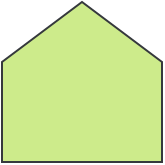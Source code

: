 <mxfile version="14.6.1" type="github">
  <diagram id="nfWwAzirSv5TLzWC6x2L" name="Page-1">
    <mxGraphModel dx="782" dy="379" grid="1" gridSize="10" guides="1" tooltips="1" connect="1" arrows="1" fold="1" page="1" pageScale="1" pageWidth="1169" pageHeight="1654" math="0" shadow="0">
      <root>
        <mxCell id="0" />
        <mxCell id="1" parent="0" />
        <mxCell id="da4W0MBnFq4YFavW9wsa-1" value="" style="shape=offPageConnector;whiteSpace=wrap;html=1;rotation=-180;size=0.375;fillColor=#cdeb8b;strokeColor=#36393d;" vertex="1" parent="1">
          <mxGeometry x="360" y="160" width="80" height="80" as="geometry" />
        </mxCell>
      </root>
    </mxGraphModel>
  </diagram>
</mxfile>
